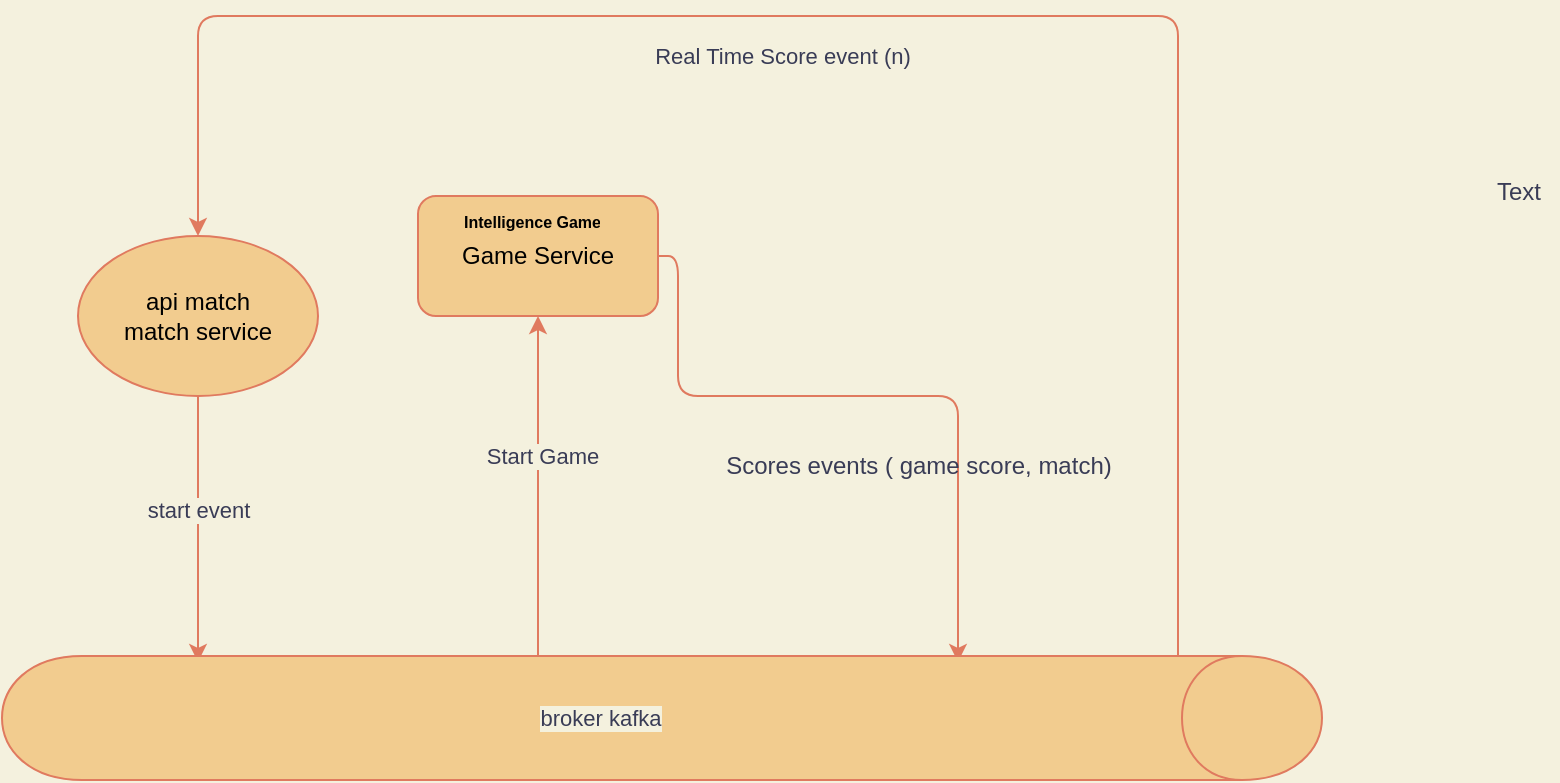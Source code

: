 <mxfile version="20.5.3" type="embed"><diagram id="EFVSTfl0GjTR_tD-mmBZ" name="Page-1"><mxGraphModel dx="736" dy="556" grid="1" gridSize="10" guides="1" tooltips="1" connect="1" arrows="1" fold="1" page="1" pageScale="1" pageWidth="827" pageHeight="1169" background="#F4F1DE" math="0" shadow="0"><root><mxCell id="0"/><mxCell id="1" parent="0"/><mxCell id="tfwAcGL6Q0d1bcxJ9b4Z-1" style="edgeStyle=orthogonalEdgeStyle;rounded=1;orthogonalLoop=1;jettySize=auto;html=1;exitX=0.5;exitY=1;exitDx=0;exitDy=0;labelBackgroundColor=#F4F1DE;strokeColor=#E07A5F;fontColor=#393C56;" parent="1" source="tfwAcGL6Q0d1bcxJ9b4Z-3" target="tfwAcGL6Q0d1bcxJ9b4Z-20" edge="1"><mxGeometry relative="1" as="geometry"><Array as="points"><mxPoint x="170" y="510"/><mxPoint x="170" y="510"/></Array><mxPoint x="170" y="440" as="sourcePoint"/></mxGeometry></mxCell><mxCell id="tfwAcGL6Q0d1bcxJ9b4Z-2" value="start event" style="edgeLabel;html=1;align=center;verticalAlign=middle;resizable=0;points=[];rounded=1;labelBackgroundColor=#F4F1DE;fontColor=#393C56;" parent="tfwAcGL6Q0d1bcxJ9b4Z-1" vertex="1" connectable="0"><mxGeometry x="0.171" relative="1" as="geometry"><mxPoint y="-21.67" as="offset"/></mxGeometry></mxCell><mxCell id="tfwAcGL6Q0d1bcxJ9b4Z-3" value="&lt;font color=&quot;#000000&quot;&gt;api match&lt;br&gt;match service&lt;br&gt;&lt;/font&gt;" style="ellipse;whiteSpace=wrap;html=1;fillColor=#F2CC8F;strokeColor=#E07A5F;rounded=1;fontColor=#393C56;" parent="1" vertex="1"><mxGeometry x="110" y="310" width="120" height="80" as="geometry"/></mxCell><mxCell id="tfwAcGL6Q0d1bcxJ9b4Z-4" style="edgeStyle=orthogonalEdgeStyle;rounded=1;orthogonalLoop=1;jettySize=auto;html=1;labelBackgroundColor=#F4F1DE;strokeColor=#E07A5F;fontColor=#393C56;" parent="1" source="tfwAcGL6Q0d1bcxJ9b4Z-5" target="tfwAcGL6Q0d1bcxJ9b4Z-20" edge="1"><mxGeometry relative="1" as="geometry"><Array as="points"><mxPoint x="410" y="320"/><mxPoint x="410" y="390"/><mxPoint x="550" y="390"/></Array></mxGeometry></mxCell><mxCell id="tfwAcGL6Q0d1bcxJ9b4Z-5" value="&lt;font color=&quot;#000000&quot;&gt;Game Service&lt;/font&gt;" style="rounded=1;whiteSpace=wrap;html=1;fillColor=#F2CC8F;strokeColor=#E07A5F;fontColor=#393C56;" parent="1" vertex="1"><mxGeometry x="280" y="290" width="120" height="60" as="geometry"/></mxCell><mxCell id="tfwAcGL6Q0d1bcxJ9b4Z-14" value="&lt;h1&gt;&lt;span&gt;&lt;font color=&quot;#000000&quot; style=&quot;font-size: 8px&quot;&gt;Intelligence Game&lt;/font&gt;&lt;/span&gt;&lt;/h1&gt;" style="text;html=1;strokeColor=none;fillColor=none;spacing=5;spacingTop=-20;whiteSpace=wrap;overflow=hidden;rounded=1;fontColor=#393C56;" parent="1" vertex="1"><mxGeometry x="298" y="278" width="84" height="40" as="geometry"/></mxCell><mxCell id="tfwAcGL6Q0d1bcxJ9b4Z-15" value="Scores events ( game score, match)" style="text;html=1;align=center;verticalAlign=middle;resizable=0;points=[];autosize=1;rounded=1;fontColor=#393C56;" parent="1" vertex="1"><mxGeometry x="420" y="410" width="220" height="30" as="geometry"/></mxCell><mxCell id="tfwAcGL6Q0d1bcxJ9b4Z-16" style="edgeStyle=orthogonalEdgeStyle;rounded=1;orthogonalLoop=1;jettySize=auto;html=1;labelBackgroundColor=#F4F1DE;strokeColor=#E07A5F;fontColor=#393C56;" parent="1" source="tfwAcGL6Q0d1bcxJ9b4Z-20" target="tfwAcGL6Q0d1bcxJ9b4Z-5" edge="1"><mxGeometry relative="1" as="geometry"><Array as="points"><mxPoint x="340" y="480"/><mxPoint x="340" y="480"/></Array></mxGeometry></mxCell><mxCell id="tfwAcGL6Q0d1bcxJ9b4Z-17" value="Start Game" style="edgeLabel;html=1;align=center;verticalAlign=middle;resizable=0;points=[];rounded=1;labelBackgroundColor=#F4F1DE;fontColor=#393C56;" parent="tfwAcGL6Q0d1bcxJ9b4Z-16" vertex="1" connectable="0"><mxGeometry x="0.19" y="-2" relative="1" as="geometry"><mxPoint as="offset"/></mxGeometry></mxCell><mxCell id="tfwAcGL6Q0d1bcxJ9b4Z-18" style="edgeStyle=orthogonalEdgeStyle;rounded=1;orthogonalLoop=1;jettySize=auto;html=1;entryX=0.5;entryY=0;entryDx=0;entryDy=0;labelBackgroundColor=#F4F1DE;strokeColor=#E07A5F;fontColor=#393C56;" parent="1" source="tfwAcGL6Q0d1bcxJ9b4Z-20" target="tfwAcGL6Q0d1bcxJ9b4Z-3" edge="1"><mxGeometry relative="1" as="geometry"><Array as="points"><mxPoint x="660" y="200"/><mxPoint x="170" y="200"/></Array><mxPoint x="390" y="260" as="targetPoint"/></mxGeometry></mxCell><mxCell id="tfwAcGL6Q0d1bcxJ9b4Z-19" value="Real Time Score event (n)" style="edgeLabel;html=1;align=center;verticalAlign=middle;resizable=0;points=[];rounded=1;labelBackgroundColor=#F4F1DE;fontColor=#393C56;" parent="tfwAcGL6Q0d1bcxJ9b4Z-18" vertex="1" connectable="0"><mxGeometry x="0.072" y="1" relative="1" as="geometry"><mxPoint x="-27" y="19" as="offset"/></mxGeometry></mxCell><mxCell id="tfwAcGL6Q0d1bcxJ9b4Z-20" value="" style="line;strokeWidth=4;html=1;perimeter=backbonePerimeter;points=[];outlineConnect=0;rounded=1;labelBackgroundColor=#F4F1DE;fillColor=#F2CC8F;strokeColor=#E07A5F;fontColor=#393C56;" parent="1" vertex="1"><mxGeometry x="100" y="510" width="610" height="30" as="geometry"/></mxCell><mxCell id="qZfYgaK1famNU32p-3GL-3" value="" style="shape=cylinder;whiteSpace=wrap;html=1;boundedLbl=1;backgroundOutline=1;rotation=90;fillColor=#F2CC8F;strokeColor=#E07A5F;rounded=1;fontColor=#393C56;" parent="1" vertex="1"><mxGeometry x="371" y="221" width="62" height="660" as="geometry"/></mxCell><mxCell id="JmL4vN_5mk8Es3TvauVB-3" value="broker kafka" style="edgeLabel;html=1;align=center;verticalAlign=middle;resizable=0;points=[];rounded=1;labelBackgroundColor=#F4F1DE;fontColor=#393C56;" parent="1" vertex="1" connectable="0"><mxGeometry x="371" y="551" as="geometry"/></mxCell><mxCell id="JmL4vN_5mk8Es3TvauVB-4" value="Text" style="text;html=1;align=center;verticalAlign=middle;resizable=0;points=[];autosize=1;rounded=1;fontColor=#393C56;" parent="1" vertex="1"><mxGeometry x="810" y="278" width="40" height="20" as="geometry"/></mxCell></root></mxGraphModel></diagram></mxfile>